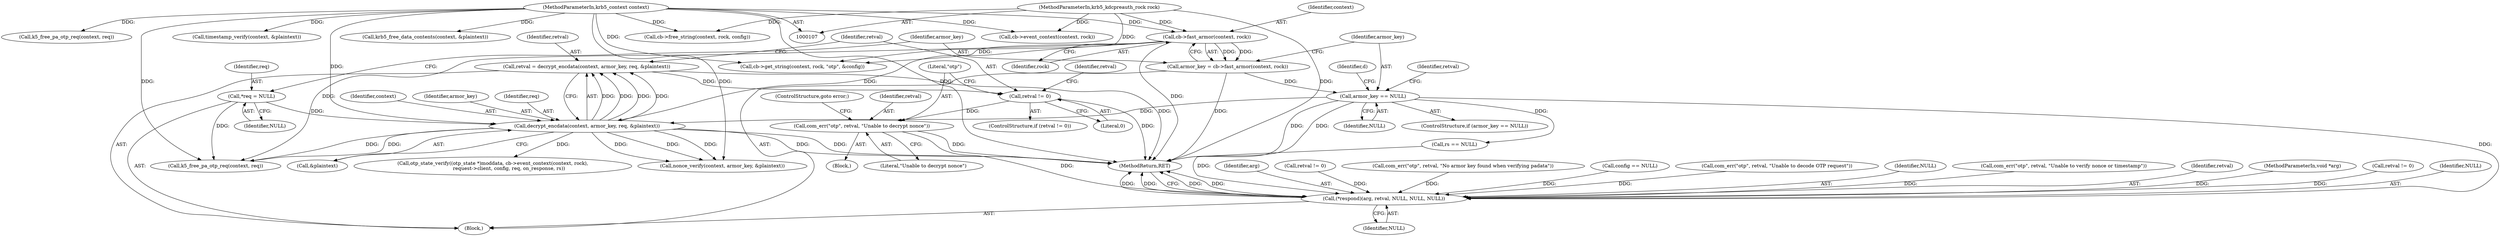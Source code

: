 digraph "0_krb5_e3b5a5e5267818c97750b266df50b6a3d4649604_0@API" {
"1000176" [label="(Call,retval = decrypt_encdata(context, armor_key, req, &plaintext))"];
"1000178" [label="(Call,decrypt_encdata(context, armor_key, req, &plaintext))"];
"1000134" [label="(Call,cb->fast_armor(context, rock))"];
"1000108" [label="(MethodParameterIn,krb5_context context)"];
"1000114" [label="(MethodParameterIn,krb5_kdcpreauth_rock rock)"];
"1000138" [label="(Call,armor_key == NULL)"];
"1000132" [label="(Call,armor_key = cb->fast_armor(context, rock))"];
"1000124" [label="(Call,*req = NULL)"];
"1000185" [label="(Call,retval != 0)"];
"1000189" [label="(Call,com_err(\"otp\", retval, \"Unable to decrypt nonce\"))"];
"1000305" [label="(Call,(*respond)(arg, retval, NULL, NULL, NULL))"];
"1000283" [label="(Call,cb->event_context(context, rock))"];
"1000306" [label="(Identifier,arg)"];
"1000193" [label="(ControlStructure,goto error;)"];
"1000138" [label="(Call,armor_key == NULL)"];
"1000195" [label="(Identifier,retval)"];
"1000126" [label="(Identifier,NULL)"];
"1000185" [label="(Call,retval != 0)"];
"1000151" [label="(Identifier,d)"];
"1000211" [label="(Call,krb5_free_data_contents(context, &plaintext))"];
"1000187" [label="(Literal,0)"];
"1000179" [label="(Identifier,context)"];
"1000124" [label="(Call,*req = NULL)"];
"1000233" [label="(Call,rs == NULL)"];
"1000216" [label="(Call,retval != 0)"];
"1000305" [label="(Call,(*respond)(arg, retval, NULL, NULL, NULL))"];
"1000114" [label="(MethodParameterIn,krb5_kdcpreauth_rock rock)"];
"1000178" [label="(Call,decrypt_encdata(context, armor_key, req, &plaintext))"];
"1000145" [label="(Call,com_err(\"otp\", retval, \"No armor key found when verifying padata\"))"];
"1000132" [label="(Call,armor_key = cb->fast_armor(context, rock))"];
"1000177" [label="(Identifier,retval)"];
"1000180" [label="(Identifier,armor_key)"];
"1000140" [label="(Identifier,NULL)"];
"1000310" [label="(Identifier,NULL)"];
"1000265" [label="(Call,config == NULL)"];
"1000196" [label="(Call,nonce_verify(context, armor_key, &plaintext))"];
"1000171" [label="(Call,com_err(\"otp\", retval, \"Unable to decode OTP request\"))"];
"1000308" [label="(Identifier,NULL)"];
"1000220" [label="(Call,com_err(\"otp\", retval, \"Unable to verify nonce or timestamp\"))"];
"1000176" [label="(Call,retval = decrypt_encdata(context, armor_key, req, &plaintext))"];
"1000137" [label="(ControlStructure,if (armor_key == NULL))"];
"1000118" [label="(Block,)"];
"1000135" [label="(Identifier,context)"];
"1000136" [label="(Identifier,rock)"];
"1000133" [label="(Identifier,armor_key)"];
"1000188" [label="(Block,)"];
"1000181" [label="(Identifier,req)"];
"1000307" [label="(Identifier,retval)"];
"1000311" [label="(MethodReturn,RET)"];
"1000184" [label="(ControlStructure,if (retval != 0))"];
"1000139" [label="(Identifier,armor_key)"];
"1000117" [label="(MethodParameterIn,void *arg)"];
"1000182" [label="(Call,&plaintext)"];
"1000108" [label="(MethodParameterIn,krb5_context context)"];
"1000302" [label="(Call,k5_free_pa_otp_req(context, req))"];
"1000297" [label="(Call,k5_free_pa_otp_req(context, req))"];
"1000272" [label="(Call,retval != 0)"];
"1000254" [label="(Call,cb->get_string(context, rock, \"otp\", &config))"];
"1000143" [label="(Identifier,retval)"];
"1000125" [label="(Identifier,req)"];
"1000189" [label="(Call,com_err(\"otp\", retval, \"Unable to decrypt nonce\"))"];
"1000191" [label="(Identifier,retval)"];
"1000186" [label="(Identifier,retval)"];
"1000293" [label="(Call,cb->free_string(context, rock, config))"];
"1000309" [label="(Identifier,NULL)"];
"1000190" [label="(Literal,\"otp\")"];
"1000192" [label="(Literal,\"Unable to decrypt nonce\")"];
"1000207" [label="(Call,timestamp_verify(context, &plaintext))"];
"1000279" [label="(Call,otp_state_verify((otp_state *)moddata, cb->event_context(context, rock),\n                     request->client, config, req, on_response, rs))"];
"1000134" [label="(Call,cb->fast_armor(context, rock))"];
"1000176" -> "1000118"  [label="AST: "];
"1000176" -> "1000178"  [label="CFG: "];
"1000177" -> "1000176"  [label="AST: "];
"1000178" -> "1000176"  [label="AST: "];
"1000186" -> "1000176"  [label="CFG: "];
"1000176" -> "1000311"  [label="DDG: "];
"1000178" -> "1000176"  [label="DDG: "];
"1000178" -> "1000176"  [label="DDG: "];
"1000178" -> "1000176"  [label="DDG: "];
"1000178" -> "1000176"  [label="DDG: "];
"1000176" -> "1000185"  [label="DDG: "];
"1000178" -> "1000182"  [label="CFG: "];
"1000179" -> "1000178"  [label="AST: "];
"1000180" -> "1000178"  [label="AST: "];
"1000181" -> "1000178"  [label="AST: "];
"1000182" -> "1000178"  [label="AST: "];
"1000178" -> "1000311"  [label="DDG: "];
"1000178" -> "1000311"  [label="DDG: "];
"1000134" -> "1000178"  [label="DDG: "];
"1000108" -> "1000178"  [label="DDG: "];
"1000138" -> "1000178"  [label="DDG: "];
"1000124" -> "1000178"  [label="DDG: "];
"1000178" -> "1000196"  [label="DDG: "];
"1000178" -> "1000196"  [label="DDG: "];
"1000178" -> "1000196"  [label="DDG: "];
"1000178" -> "1000279"  [label="DDG: "];
"1000178" -> "1000302"  [label="DDG: "];
"1000178" -> "1000302"  [label="DDG: "];
"1000134" -> "1000132"  [label="AST: "];
"1000134" -> "1000136"  [label="CFG: "];
"1000135" -> "1000134"  [label="AST: "];
"1000136" -> "1000134"  [label="AST: "];
"1000132" -> "1000134"  [label="CFG: "];
"1000134" -> "1000311"  [label="DDG: "];
"1000134" -> "1000132"  [label="DDG: "];
"1000134" -> "1000132"  [label="DDG: "];
"1000108" -> "1000134"  [label="DDG: "];
"1000114" -> "1000134"  [label="DDG: "];
"1000134" -> "1000254"  [label="DDG: "];
"1000134" -> "1000302"  [label="DDG: "];
"1000108" -> "1000107"  [label="AST: "];
"1000108" -> "1000311"  [label="DDG: "];
"1000108" -> "1000196"  [label="DDG: "];
"1000108" -> "1000207"  [label="DDG: "];
"1000108" -> "1000211"  [label="DDG: "];
"1000108" -> "1000254"  [label="DDG: "];
"1000108" -> "1000283"  [label="DDG: "];
"1000108" -> "1000293"  [label="DDG: "];
"1000108" -> "1000297"  [label="DDG: "];
"1000108" -> "1000302"  [label="DDG: "];
"1000114" -> "1000107"  [label="AST: "];
"1000114" -> "1000311"  [label="DDG: "];
"1000114" -> "1000254"  [label="DDG: "];
"1000114" -> "1000283"  [label="DDG: "];
"1000114" -> "1000293"  [label="DDG: "];
"1000138" -> "1000137"  [label="AST: "];
"1000138" -> "1000140"  [label="CFG: "];
"1000139" -> "1000138"  [label="AST: "];
"1000140" -> "1000138"  [label="AST: "];
"1000143" -> "1000138"  [label="CFG: "];
"1000151" -> "1000138"  [label="CFG: "];
"1000138" -> "1000311"  [label="DDG: "];
"1000138" -> "1000311"  [label="DDG: "];
"1000132" -> "1000138"  [label="DDG: "];
"1000138" -> "1000233"  [label="DDG: "];
"1000138" -> "1000305"  [label="DDG: "];
"1000132" -> "1000118"  [label="AST: "];
"1000133" -> "1000132"  [label="AST: "];
"1000139" -> "1000132"  [label="CFG: "];
"1000132" -> "1000311"  [label="DDG: "];
"1000124" -> "1000118"  [label="AST: "];
"1000124" -> "1000126"  [label="CFG: "];
"1000125" -> "1000124"  [label="AST: "];
"1000126" -> "1000124"  [label="AST: "];
"1000133" -> "1000124"  [label="CFG: "];
"1000124" -> "1000302"  [label="DDG: "];
"1000185" -> "1000184"  [label="AST: "];
"1000185" -> "1000187"  [label="CFG: "];
"1000186" -> "1000185"  [label="AST: "];
"1000187" -> "1000185"  [label="AST: "];
"1000190" -> "1000185"  [label="CFG: "];
"1000195" -> "1000185"  [label="CFG: "];
"1000185" -> "1000311"  [label="DDG: "];
"1000185" -> "1000189"  [label="DDG: "];
"1000189" -> "1000188"  [label="AST: "];
"1000189" -> "1000192"  [label="CFG: "];
"1000190" -> "1000189"  [label="AST: "];
"1000191" -> "1000189"  [label="AST: "];
"1000192" -> "1000189"  [label="AST: "];
"1000193" -> "1000189"  [label="CFG: "];
"1000189" -> "1000311"  [label="DDG: "];
"1000189" -> "1000305"  [label="DDG: "];
"1000305" -> "1000118"  [label="AST: "];
"1000305" -> "1000310"  [label="CFG: "];
"1000306" -> "1000305"  [label="AST: "];
"1000307" -> "1000305"  [label="AST: "];
"1000308" -> "1000305"  [label="AST: "];
"1000309" -> "1000305"  [label="AST: "];
"1000310" -> "1000305"  [label="AST: "];
"1000311" -> "1000305"  [label="CFG: "];
"1000305" -> "1000311"  [label="DDG: "];
"1000305" -> "1000311"  [label="DDG: "];
"1000305" -> "1000311"  [label="DDG: "];
"1000305" -> "1000311"  [label="DDG: "];
"1000117" -> "1000305"  [label="DDG: "];
"1000216" -> "1000305"  [label="DDG: "];
"1000220" -> "1000305"  [label="DDG: "];
"1000272" -> "1000305"  [label="DDG: "];
"1000171" -> "1000305"  [label="DDG: "];
"1000145" -> "1000305"  [label="DDG: "];
"1000233" -> "1000305"  [label="DDG: "];
"1000265" -> "1000305"  [label="DDG: "];
}
